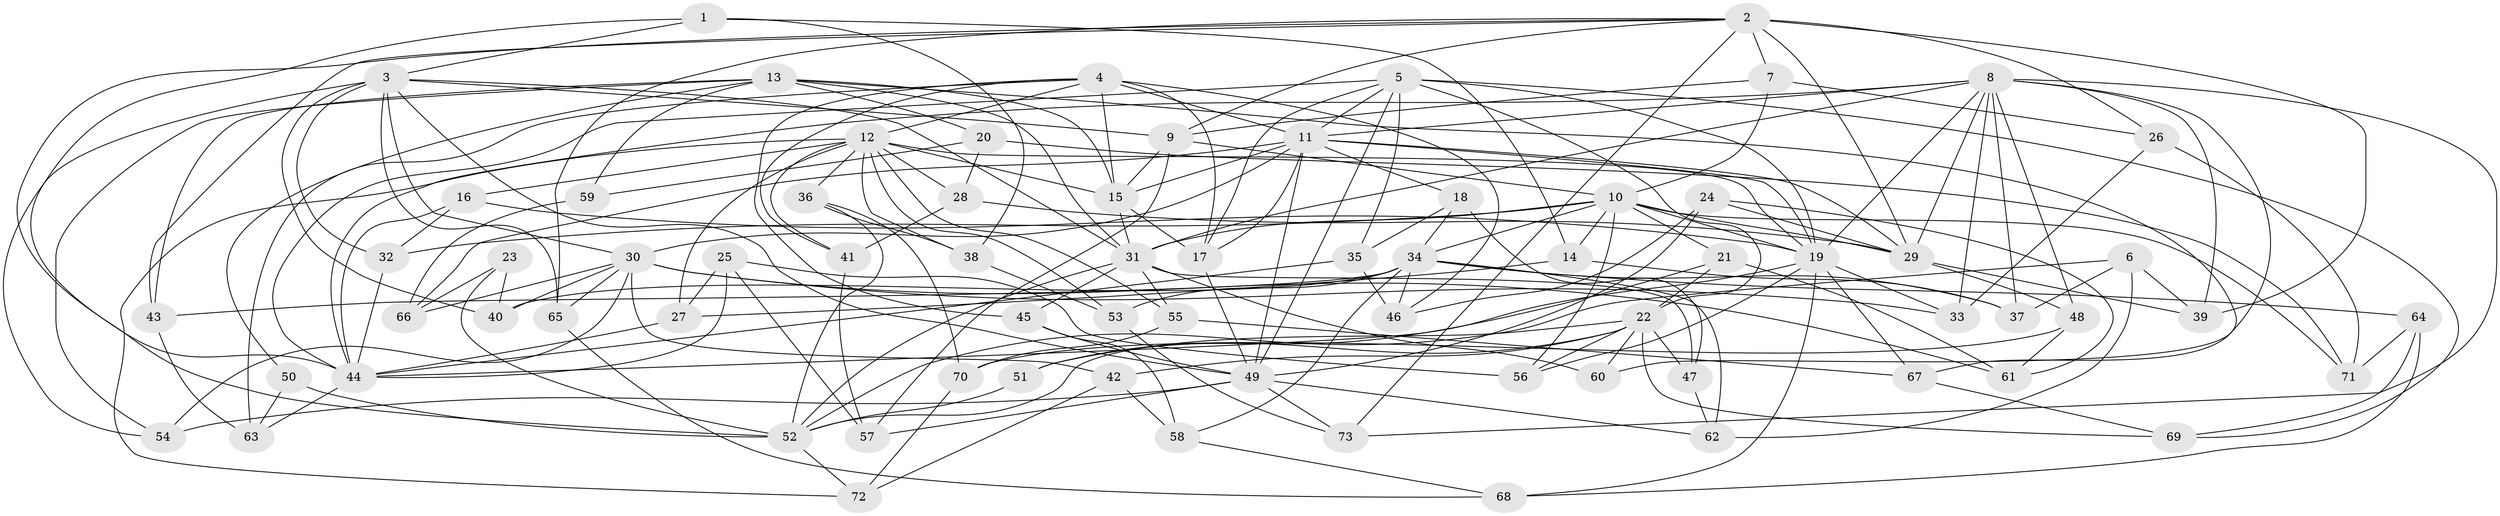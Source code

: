 // original degree distribution, {4: 1.0}
// Generated by graph-tools (version 1.1) at 2025/37/03/09/25 02:37:59]
// undirected, 73 vertices, 197 edges
graph export_dot {
graph [start="1"]
  node [color=gray90,style=filled];
  1;
  2;
  3;
  4;
  5;
  6;
  7;
  8;
  9;
  10;
  11;
  12;
  13;
  14;
  15;
  16;
  17;
  18;
  19;
  20;
  21;
  22;
  23;
  24;
  25;
  26;
  27;
  28;
  29;
  30;
  31;
  32;
  33;
  34;
  35;
  36;
  37;
  38;
  39;
  40;
  41;
  42;
  43;
  44;
  45;
  46;
  47;
  48;
  49;
  50;
  51;
  52;
  53;
  54;
  55;
  56;
  57;
  58;
  59;
  60;
  61;
  62;
  63;
  64;
  65;
  66;
  67;
  68;
  69;
  70;
  71;
  72;
  73;
  1 -- 3 [weight=1.0];
  1 -- 14 [weight=1.0];
  1 -- 38 [weight=1.0];
  1 -- 44 [weight=1.0];
  2 -- 7 [weight=1.0];
  2 -- 9 [weight=1.0];
  2 -- 26 [weight=1.0];
  2 -- 29 [weight=2.0];
  2 -- 39 [weight=1.0];
  2 -- 43 [weight=1.0];
  2 -- 52 [weight=1.0];
  2 -- 65 [weight=1.0];
  2 -- 73 [weight=1.0];
  3 -- 9 [weight=1.0];
  3 -- 30 [weight=2.0];
  3 -- 31 [weight=1.0];
  3 -- 32 [weight=1.0];
  3 -- 40 [weight=1.0];
  3 -- 49 [weight=1.0];
  3 -- 54 [weight=1.0];
  3 -- 65 [weight=1.0];
  4 -- 11 [weight=1.0];
  4 -- 12 [weight=1.0];
  4 -- 15 [weight=1.0];
  4 -- 17 [weight=1.0];
  4 -- 41 [weight=1.0];
  4 -- 45 [weight=1.0];
  4 -- 46 [weight=1.0];
  4 -- 63 [weight=1.0];
  5 -- 11 [weight=1.0];
  5 -- 17 [weight=1.0];
  5 -- 19 [weight=1.0];
  5 -- 22 [weight=1.0];
  5 -- 35 [weight=1.0];
  5 -- 44 [weight=1.0];
  5 -- 49 [weight=1.0];
  5 -- 69 [weight=1.0];
  6 -- 37 [weight=1.0];
  6 -- 39 [weight=1.0];
  6 -- 52 [weight=1.0];
  6 -- 62 [weight=1.0];
  7 -- 9 [weight=1.0];
  7 -- 10 [weight=1.0];
  7 -- 26 [weight=1.0];
  8 -- 11 [weight=1.0];
  8 -- 19 [weight=1.0];
  8 -- 29 [weight=2.0];
  8 -- 31 [weight=1.0];
  8 -- 33 [weight=1.0];
  8 -- 37 [weight=1.0];
  8 -- 39 [weight=1.0];
  8 -- 44 [weight=1.0];
  8 -- 48 [weight=1.0];
  8 -- 60 [weight=1.0];
  8 -- 73 [weight=1.0];
  9 -- 10 [weight=2.0];
  9 -- 15 [weight=2.0];
  9 -- 57 [weight=1.0];
  10 -- 14 [weight=1.0];
  10 -- 19 [weight=1.0];
  10 -- 21 [weight=1.0];
  10 -- 29 [weight=1.0];
  10 -- 31 [weight=1.0];
  10 -- 32 [weight=1.0];
  10 -- 34 [weight=1.0];
  10 -- 56 [weight=1.0];
  10 -- 71 [weight=1.0];
  11 -- 15 [weight=1.0];
  11 -- 17 [weight=1.0];
  11 -- 18 [weight=1.0];
  11 -- 19 [weight=2.0];
  11 -- 29 [weight=1.0];
  11 -- 30 [weight=1.0];
  11 -- 49 [weight=1.0];
  11 -- 66 [weight=1.0];
  12 -- 15 [weight=1.0];
  12 -- 16 [weight=1.0];
  12 -- 19 [weight=1.0];
  12 -- 27 [weight=1.0];
  12 -- 28 [weight=1.0];
  12 -- 36 [weight=1.0];
  12 -- 38 [weight=1.0];
  12 -- 41 [weight=1.0];
  12 -- 53 [weight=1.0];
  12 -- 55 [weight=1.0];
  12 -- 72 [weight=1.0];
  13 -- 15 [weight=2.0];
  13 -- 20 [weight=1.0];
  13 -- 31 [weight=1.0];
  13 -- 43 [weight=1.0];
  13 -- 50 [weight=1.0];
  13 -- 54 [weight=1.0];
  13 -- 59 [weight=2.0];
  13 -- 67 [weight=1.0];
  14 -- 27 [weight=1.0];
  14 -- 37 [weight=1.0];
  15 -- 17 [weight=2.0];
  15 -- 31 [weight=1.0];
  16 -- 19 [weight=1.0];
  16 -- 32 [weight=1.0];
  16 -- 44 [weight=1.0];
  17 -- 49 [weight=1.0];
  18 -- 34 [weight=1.0];
  18 -- 35 [weight=1.0];
  18 -- 47 [weight=1.0];
  19 -- 33 [weight=1.0];
  19 -- 44 [weight=1.0];
  19 -- 56 [weight=1.0];
  19 -- 67 [weight=1.0];
  19 -- 68 [weight=1.0];
  20 -- 28 [weight=1.0];
  20 -- 59 [weight=1.0];
  20 -- 71 [weight=1.0];
  21 -- 22 [weight=1.0];
  21 -- 51 [weight=1.0];
  21 -- 61 [weight=1.0];
  22 -- 42 [weight=1.0];
  22 -- 47 [weight=1.0];
  22 -- 51 [weight=1.0];
  22 -- 52 [weight=1.0];
  22 -- 56 [weight=1.0];
  22 -- 60 [weight=2.0];
  22 -- 69 [weight=1.0];
  23 -- 40 [weight=1.0];
  23 -- 52 [weight=2.0];
  23 -- 66 [weight=1.0];
  24 -- 29 [weight=1.0];
  24 -- 46 [weight=1.0];
  24 -- 49 [weight=1.0];
  24 -- 61 [weight=1.0];
  25 -- 27 [weight=1.0];
  25 -- 44 [weight=1.0];
  25 -- 56 [weight=1.0];
  25 -- 57 [weight=1.0];
  26 -- 33 [weight=1.0];
  26 -- 71 [weight=1.0];
  27 -- 44 [weight=1.0];
  28 -- 29 [weight=1.0];
  28 -- 41 [weight=1.0];
  29 -- 39 [weight=1.0];
  29 -- 48 [weight=1.0];
  30 -- 33 [weight=1.0];
  30 -- 40 [weight=1.0];
  30 -- 42 [weight=1.0];
  30 -- 54 [weight=1.0];
  30 -- 61 [weight=1.0];
  30 -- 65 [weight=1.0];
  30 -- 66 [weight=1.0];
  31 -- 45 [weight=1.0];
  31 -- 47 [weight=1.0];
  31 -- 52 [weight=1.0];
  31 -- 55 [weight=1.0];
  31 -- 60 [weight=1.0];
  32 -- 44 [weight=1.0];
  34 -- 37 [weight=1.0];
  34 -- 40 [weight=1.0];
  34 -- 43 [weight=1.0];
  34 -- 46 [weight=1.0];
  34 -- 53 [weight=1.0];
  34 -- 58 [weight=1.0];
  34 -- 62 [weight=1.0];
  34 -- 64 [weight=1.0];
  35 -- 44 [weight=1.0];
  35 -- 46 [weight=1.0];
  36 -- 38 [weight=1.0];
  36 -- 52 [weight=1.0];
  36 -- 70 [weight=1.0];
  38 -- 53 [weight=1.0];
  41 -- 57 [weight=1.0];
  42 -- 58 [weight=1.0];
  42 -- 72 [weight=1.0];
  43 -- 63 [weight=1.0];
  44 -- 63 [weight=1.0];
  45 -- 49 [weight=1.0];
  45 -- 58 [weight=1.0];
  47 -- 62 [weight=1.0];
  48 -- 61 [weight=1.0];
  48 -- 70 [weight=1.0];
  49 -- 54 [weight=1.0];
  49 -- 57 [weight=1.0];
  49 -- 62 [weight=1.0];
  49 -- 73 [weight=1.0];
  50 -- 52 [weight=2.0];
  50 -- 63 [weight=1.0];
  51 -- 52 [weight=2.0];
  52 -- 72 [weight=1.0];
  53 -- 73 [weight=1.0];
  55 -- 67 [weight=1.0];
  55 -- 70 [weight=1.0];
  58 -- 68 [weight=1.0];
  59 -- 66 [weight=1.0];
  64 -- 68 [weight=1.0];
  64 -- 69 [weight=1.0];
  64 -- 71 [weight=1.0];
  65 -- 68 [weight=1.0];
  67 -- 69 [weight=1.0];
  70 -- 72 [weight=1.0];
}
